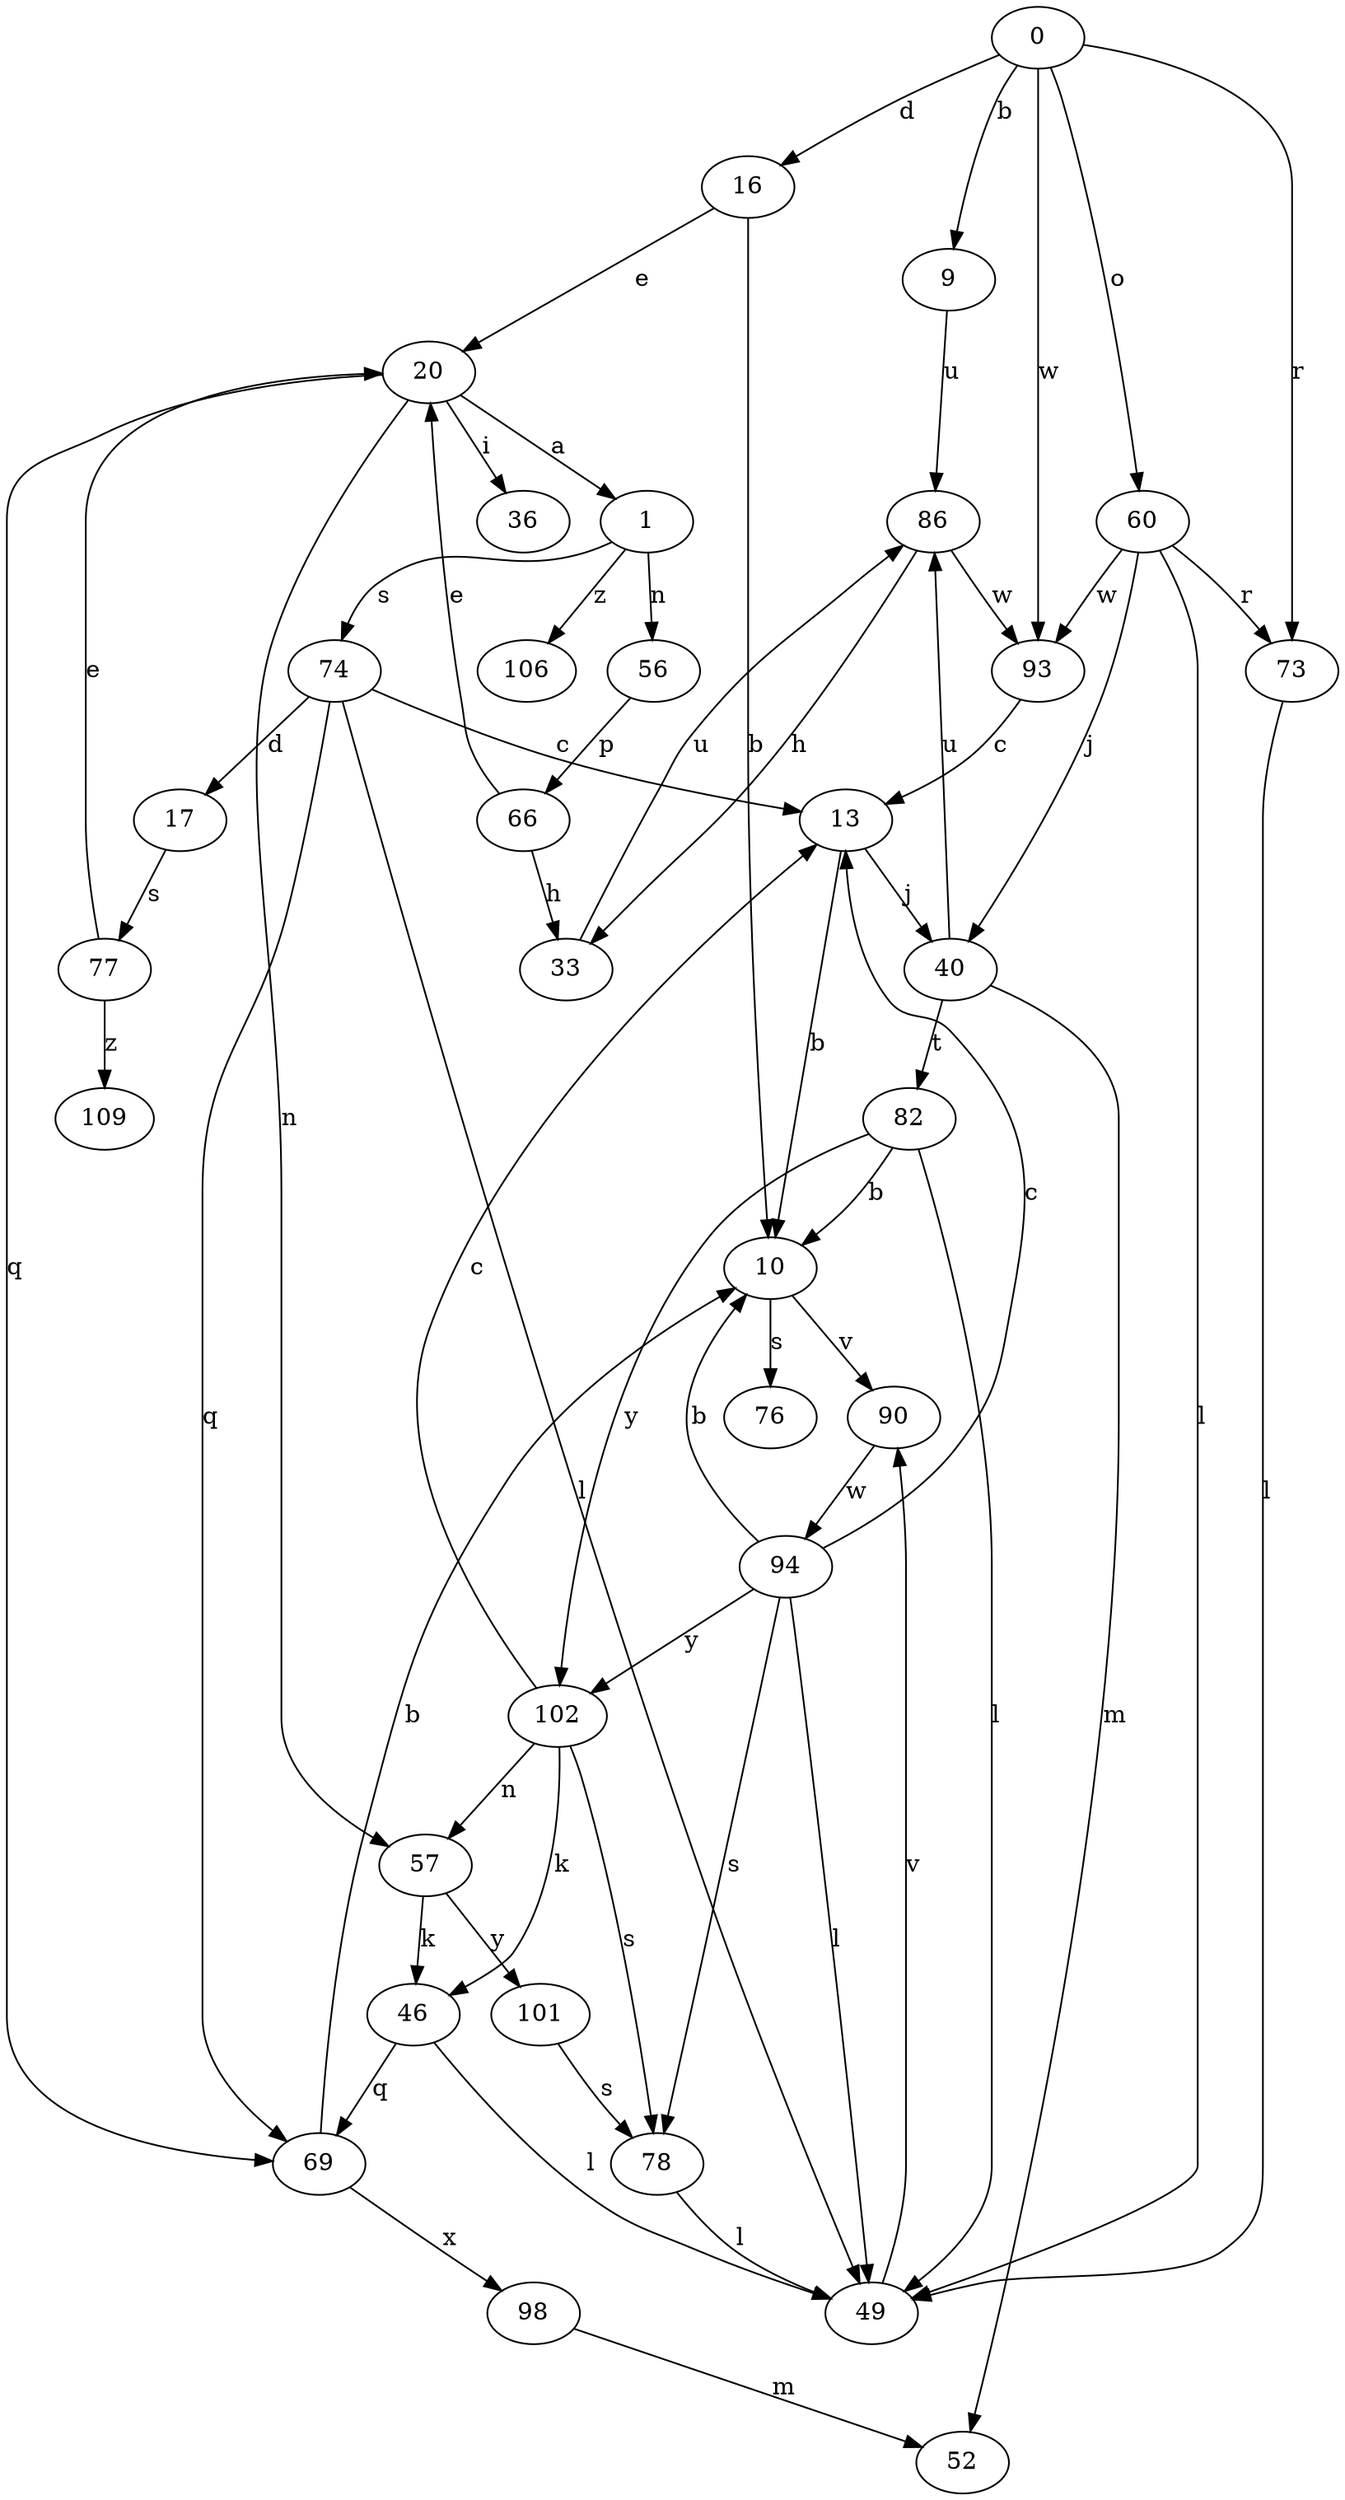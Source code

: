 strict digraph  {
0;
1;
9;
10;
13;
16;
17;
20;
33;
36;
40;
46;
49;
52;
56;
57;
60;
66;
69;
73;
74;
76;
77;
78;
82;
86;
90;
93;
94;
98;
101;
102;
106;
109;
0 -> 9  [label=b];
0 -> 16  [label=d];
0 -> 60  [label=o];
0 -> 73  [label=r];
0 -> 93  [label=w];
1 -> 56  [label=n];
1 -> 74  [label=s];
1 -> 106  [label=z];
9 -> 86  [label=u];
10 -> 76  [label=s];
10 -> 90  [label=v];
13 -> 10  [label=b];
13 -> 40  [label=j];
16 -> 10  [label=b];
16 -> 20  [label=e];
17 -> 77  [label=s];
20 -> 1  [label=a];
20 -> 36  [label=i];
20 -> 57  [label=n];
20 -> 69  [label=q];
33 -> 86  [label=u];
40 -> 52  [label=m];
40 -> 82  [label=t];
40 -> 86  [label=u];
46 -> 49  [label=l];
46 -> 69  [label=q];
49 -> 90  [label=v];
56 -> 66  [label=p];
57 -> 46  [label=k];
57 -> 101  [label=y];
60 -> 40  [label=j];
60 -> 49  [label=l];
60 -> 73  [label=r];
60 -> 93  [label=w];
66 -> 20  [label=e];
66 -> 33  [label=h];
69 -> 10  [label=b];
69 -> 98  [label=x];
73 -> 49  [label=l];
74 -> 13  [label=c];
74 -> 17  [label=d];
74 -> 49  [label=l];
74 -> 69  [label=q];
77 -> 20  [label=e];
77 -> 109  [label=z];
78 -> 49  [label=l];
82 -> 10  [label=b];
82 -> 49  [label=l];
82 -> 102  [label=y];
86 -> 33  [label=h];
86 -> 93  [label=w];
90 -> 94  [label=w];
93 -> 13  [label=c];
94 -> 10  [label=b];
94 -> 13  [label=c];
94 -> 49  [label=l];
94 -> 78  [label=s];
94 -> 102  [label=y];
98 -> 52  [label=m];
101 -> 78  [label=s];
102 -> 13  [label=c];
102 -> 46  [label=k];
102 -> 57  [label=n];
102 -> 78  [label=s];
}
